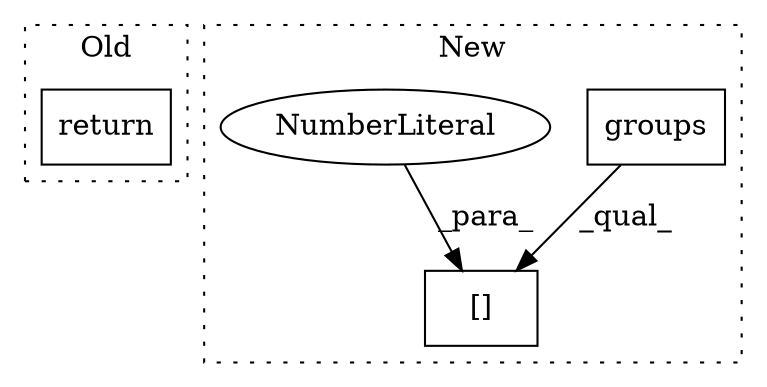 digraph G {
subgraph cluster0 {
1 [label="return" a="41" s="1428" l="7" shape="box"];
label = "Old";
style="dotted";
}
subgraph cluster1 {
2 [label="groups" a="32" s="1864" l="8" shape="box"];
3 [label="[]" a="2" s="1862,1874" l="11,1" shape="box"];
4 [label="NumberLiteral" a="34" s="1873" l="1" shape="ellipse"];
label = "New";
style="dotted";
}
2 -> 3 [label="_qual_"];
4 -> 3 [label="_para_"];
}